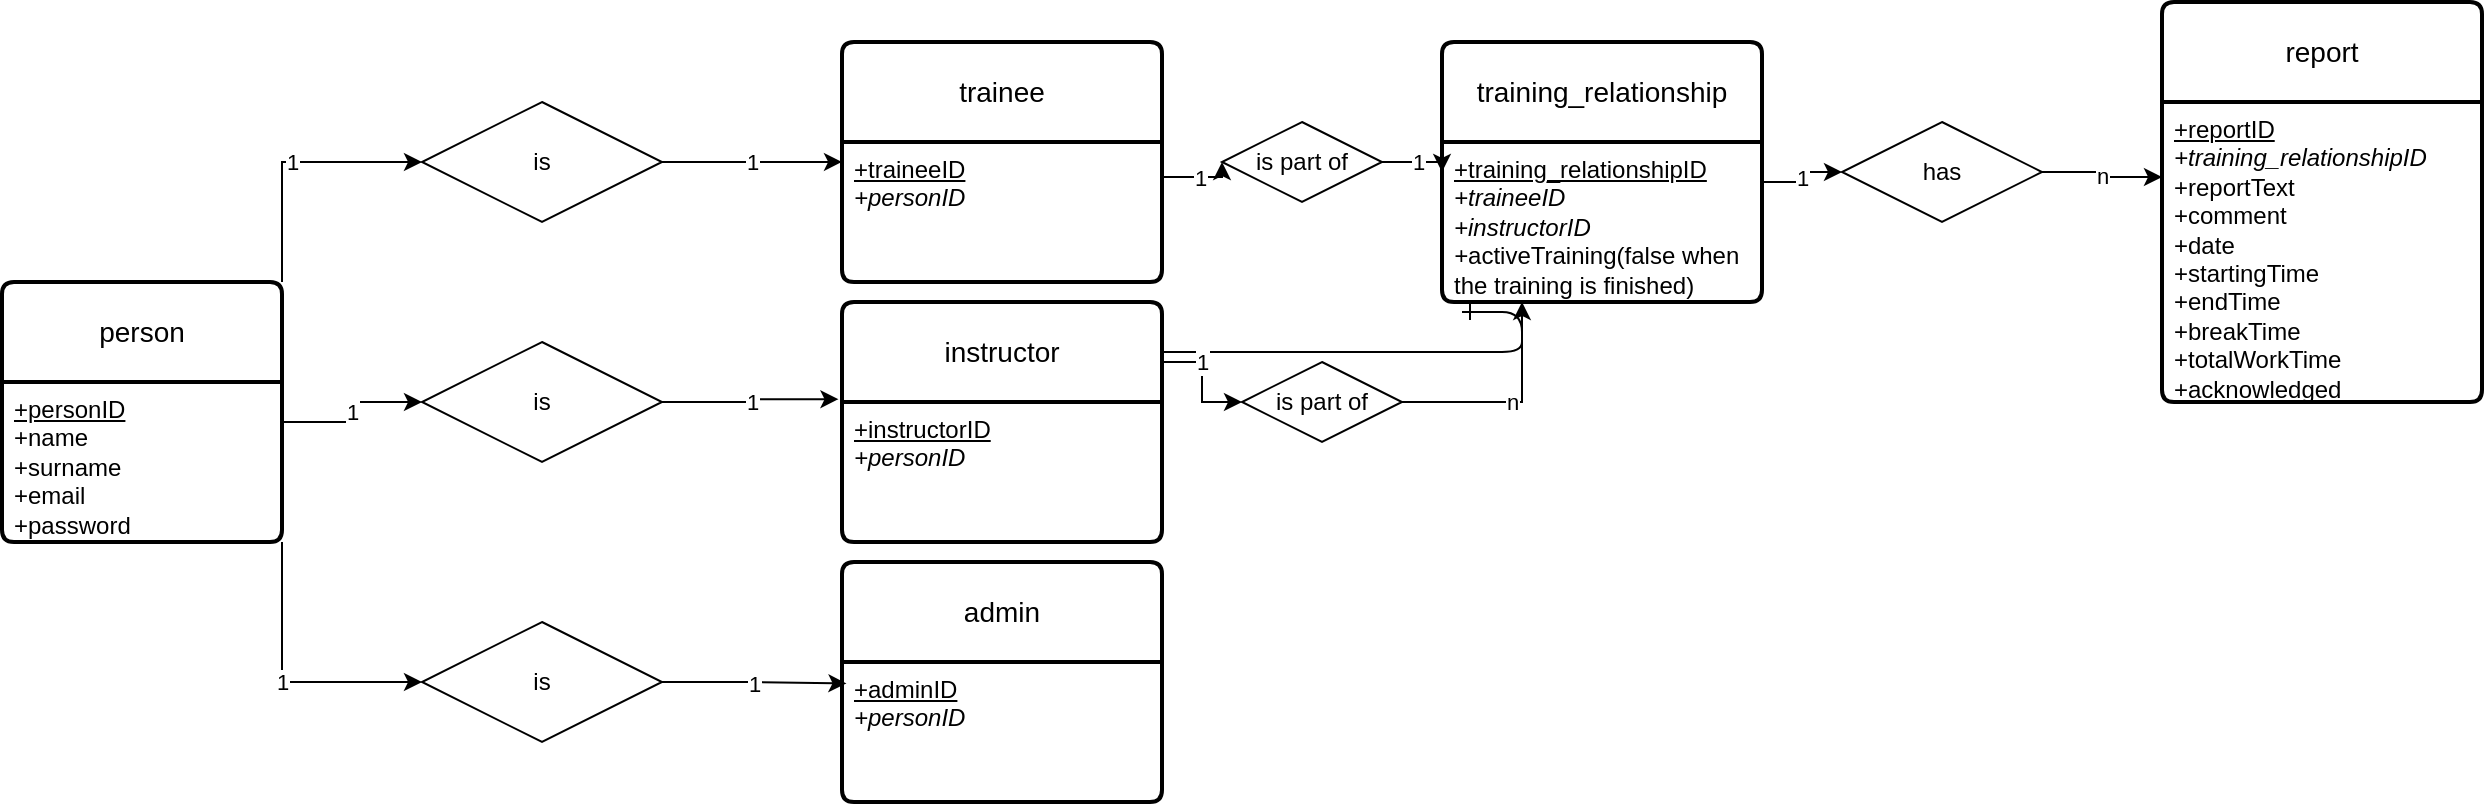 <mxfile version="24.0.7" type="github">
  <diagram id="R2lEEEUBdFMjLlhIrx00" name="Page-1">
    <mxGraphModel dx="1875" dy="664" grid="1" gridSize="10" guides="1" tooltips="1" connect="1" arrows="1" fold="1" page="1" pageScale="1" pageWidth="850" pageHeight="1100" math="0" shadow="0" extFonts="Permanent Marker^https://fonts.googleapis.com/css?family=Permanent+Marker">
      <root>
        <mxCell id="0" />
        <mxCell id="1" parent="0" />
        <mxCell id="C-vyLk0tnHw3VtMMgP7b-12" value="" style="edgeStyle=entityRelationEdgeStyle;endArrow=ERzeroToMany;startArrow=ERone;endFill=1;startFill=0;" parent="1" target="C-vyLk0tnHw3VtMMgP7b-17" edge="1">
          <mxGeometry width="100" height="100" relative="1" as="geometry">
            <mxPoint x="700" y="165" as="sourcePoint" />
            <mxPoint x="460" y="205" as="targetPoint" />
          </mxGeometry>
        </mxCell>
        <mxCell id="yFTh20599D0vbG3zgtuJ-17" value="1" style="edgeStyle=orthogonalEdgeStyle;rounded=0;orthogonalLoop=1;jettySize=auto;html=1;exitX=1;exitY=0;exitDx=0;exitDy=0;entryX=0;entryY=0.5;entryDx=0;entryDy=0;" edge="1" parent="1" source="yFTh20599D0vbG3zgtuJ-1" target="yFTh20599D0vbG3zgtuJ-14">
          <mxGeometry relative="1" as="geometry" />
        </mxCell>
        <mxCell id="yFTh20599D0vbG3zgtuJ-1" value="person" style="swimlane;childLayout=stackLayout;horizontal=1;startSize=50;horizontalStack=0;rounded=1;fontSize=14;fontStyle=0;strokeWidth=2;resizeParent=0;resizeLast=1;shadow=0;dashed=0;align=center;arcSize=4;whiteSpace=wrap;html=1;" vertex="1" parent="1">
          <mxGeometry x="-30" y="150" width="140" height="130" as="geometry" />
        </mxCell>
        <mxCell id="yFTh20599D0vbG3zgtuJ-2" value="&lt;u&gt;+personID&lt;/u&gt;&lt;br&gt;+name&lt;br&gt;+surname&lt;div&gt;+email&lt;/div&gt;&lt;div&gt;+password&lt;/div&gt;" style="align=left;strokeColor=none;fillColor=none;spacingLeft=4;fontSize=12;verticalAlign=top;resizable=0;rotatable=0;part=1;html=1;" vertex="1" parent="yFTh20599D0vbG3zgtuJ-1">
          <mxGeometry y="50" width="140" height="80" as="geometry" />
        </mxCell>
        <mxCell id="yFTh20599D0vbG3zgtuJ-4" value="trainee" style="swimlane;childLayout=stackLayout;horizontal=1;startSize=50;horizontalStack=0;rounded=1;fontSize=14;fontStyle=0;strokeWidth=2;resizeParent=0;resizeLast=1;shadow=0;dashed=0;align=center;arcSize=4;whiteSpace=wrap;html=1;" vertex="1" parent="1">
          <mxGeometry x="390" y="30" width="160" height="120" as="geometry" />
        </mxCell>
        <mxCell id="yFTh20599D0vbG3zgtuJ-5" value="&lt;u&gt;+traineeID&lt;/u&gt;&lt;div&gt;&lt;i&gt;+personID&lt;/i&gt;&lt;/div&gt;" style="align=left;strokeColor=none;fillColor=none;spacingLeft=4;fontSize=12;verticalAlign=top;resizable=0;rotatable=0;part=1;html=1;" vertex="1" parent="yFTh20599D0vbG3zgtuJ-4">
          <mxGeometry y="50" width="160" height="70" as="geometry" />
        </mxCell>
        <mxCell id="yFTh20599D0vbG3zgtuJ-23" style="edgeStyle=orthogonalEdgeStyle;rounded=0;orthogonalLoop=1;jettySize=auto;html=1;exitX=0.5;exitY=1;exitDx=0;exitDy=0;" edge="1" parent="yFTh20599D0vbG3zgtuJ-4" source="yFTh20599D0vbG3zgtuJ-5" target="yFTh20599D0vbG3zgtuJ-5">
          <mxGeometry relative="1" as="geometry" />
        </mxCell>
        <mxCell id="yFTh20599D0vbG3zgtuJ-10" value="instructor" style="swimlane;childLayout=stackLayout;horizontal=1;startSize=50;horizontalStack=0;rounded=1;fontSize=14;fontStyle=0;strokeWidth=2;resizeParent=0;resizeLast=1;shadow=0;dashed=0;align=center;arcSize=4;whiteSpace=wrap;html=1;" vertex="1" parent="1">
          <mxGeometry x="390" y="160" width="160" height="120" as="geometry" />
        </mxCell>
        <mxCell id="yFTh20599D0vbG3zgtuJ-11" value="&lt;u&gt;+instructorID&lt;/u&gt;&lt;div&gt;&lt;i&gt;+personID&lt;/i&gt;&lt;/div&gt;" style="align=left;strokeColor=none;fillColor=none;spacingLeft=4;fontSize=12;verticalAlign=top;resizable=0;rotatable=0;part=1;html=1;" vertex="1" parent="yFTh20599D0vbG3zgtuJ-10">
          <mxGeometry y="50" width="160" height="70" as="geometry" />
        </mxCell>
        <mxCell id="yFTh20599D0vbG3zgtuJ-12" value="admin" style="swimlane;childLayout=stackLayout;horizontal=1;startSize=50;horizontalStack=0;rounded=1;fontSize=14;fontStyle=0;strokeWidth=2;resizeParent=0;resizeLast=1;shadow=0;dashed=0;align=center;arcSize=4;whiteSpace=wrap;html=1;" vertex="1" parent="1">
          <mxGeometry x="390" y="290" width="160" height="120" as="geometry" />
        </mxCell>
        <mxCell id="yFTh20599D0vbG3zgtuJ-13" value="&lt;u&gt;+adminID&lt;/u&gt;&lt;div&gt;&lt;i&gt;+personID&lt;/i&gt;&lt;/div&gt;" style="align=left;strokeColor=none;fillColor=none;spacingLeft=4;fontSize=12;verticalAlign=top;resizable=0;rotatable=0;part=1;html=1;" vertex="1" parent="yFTh20599D0vbG3zgtuJ-12">
          <mxGeometry y="50" width="160" height="70" as="geometry" />
        </mxCell>
        <mxCell id="yFTh20599D0vbG3zgtuJ-14" value="is" style="shape=rhombus;perimeter=rhombusPerimeter;whiteSpace=wrap;html=1;align=center;" vertex="1" parent="1">
          <mxGeometry x="180" y="60" width="120" height="60" as="geometry" />
        </mxCell>
        <mxCell id="yFTh20599D0vbG3zgtuJ-15" value="is" style="shape=rhombus;perimeter=rhombusPerimeter;whiteSpace=wrap;html=1;align=center;" vertex="1" parent="1">
          <mxGeometry x="180" y="180" width="120" height="60" as="geometry" />
        </mxCell>
        <mxCell id="yFTh20599D0vbG3zgtuJ-16" value="is" style="shape=rhombus;perimeter=rhombusPerimeter;whiteSpace=wrap;html=1;align=center;" vertex="1" parent="1">
          <mxGeometry x="180" y="320" width="120" height="60" as="geometry" />
        </mxCell>
        <mxCell id="yFTh20599D0vbG3zgtuJ-18" value="1" style="edgeStyle=orthogonalEdgeStyle;rounded=0;orthogonalLoop=1;jettySize=auto;html=1;exitX=1;exitY=0.5;exitDx=0;exitDy=0;entryX=0;entryY=0.142;entryDx=0;entryDy=0;entryPerimeter=0;" edge="1" parent="1" source="yFTh20599D0vbG3zgtuJ-14" target="yFTh20599D0vbG3zgtuJ-5">
          <mxGeometry relative="1" as="geometry" />
        </mxCell>
        <mxCell id="yFTh20599D0vbG3zgtuJ-19" value="1" style="edgeStyle=orthogonalEdgeStyle;rounded=0;orthogonalLoop=1;jettySize=auto;html=1;exitX=1;exitY=0.25;exitDx=0;exitDy=0;entryX=0;entryY=0.5;entryDx=0;entryDy=0;" edge="1" parent="1" source="yFTh20599D0vbG3zgtuJ-2" target="yFTh20599D0vbG3zgtuJ-15">
          <mxGeometry relative="1" as="geometry" />
        </mxCell>
        <mxCell id="yFTh20599D0vbG3zgtuJ-20" value="1" style="edgeStyle=orthogonalEdgeStyle;rounded=0;orthogonalLoop=1;jettySize=auto;html=1;exitX=1;exitY=0.5;exitDx=0;exitDy=0;entryX=-0.011;entryY=0.405;entryDx=0;entryDy=0;entryPerimeter=0;" edge="1" parent="1" source="yFTh20599D0vbG3zgtuJ-15" target="yFTh20599D0vbG3zgtuJ-10">
          <mxGeometry relative="1" as="geometry" />
        </mxCell>
        <mxCell id="yFTh20599D0vbG3zgtuJ-21" value="1" style="edgeStyle=orthogonalEdgeStyle;rounded=0;orthogonalLoop=1;jettySize=auto;html=1;exitX=1;exitY=1;exitDx=0;exitDy=0;entryX=0;entryY=0.5;entryDx=0;entryDy=0;" edge="1" parent="1" source="yFTh20599D0vbG3zgtuJ-2" target="yFTh20599D0vbG3zgtuJ-16">
          <mxGeometry relative="1" as="geometry" />
        </mxCell>
        <mxCell id="yFTh20599D0vbG3zgtuJ-22" value="1" style="edgeStyle=orthogonalEdgeStyle;rounded=0;orthogonalLoop=1;jettySize=auto;html=1;exitX=1;exitY=0.5;exitDx=0;exitDy=0;entryX=0.014;entryY=0.153;entryDx=0;entryDy=0;entryPerimeter=0;" edge="1" parent="1" source="yFTh20599D0vbG3zgtuJ-16" target="yFTh20599D0vbG3zgtuJ-13">
          <mxGeometry relative="1" as="geometry" />
        </mxCell>
        <mxCell id="yFTh20599D0vbG3zgtuJ-30" value="training_relationship" style="swimlane;childLayout=stackLayout;horizontal=1;startSize=50;horizontalStack=0;rounded=1;fontSize=14;fontStyle=0;strokeWidth=2;resizeParent=0;resizeLast=1;shadow=0;dashed=0;align=center;arcSize=4;whiteSpace=wrap;html=1;" vertex="1" parent="1">
          <mxGeometry x="690" y="30" width="160" height="130" as="geometry" />
        </mxCell>
        <mxCell id="yFTh20599D0vbG3zgtuJ-31" value="&lt;u&gt;+training_relationshipID&lt;/u&gt;&lt;div&gt;&lt;i&gt;+traineeID&lt;/i&gt;&lt;/div&gt;&lt;div&gt;&lt;i&gt;+instructorID&lt;/i&gt;&lt;/div&gt;&lt;div&gt;&lt;i&gt;+&lt;/i&gt;activeTraining(false when&lt;/div&gt;&lt;div&gt;the training is finished)&lt;/div&gt;" style="align=left;strokeColor=none;fillColor=none;spacingLeft=4;fontSize=12;verticalAlign=top;resizable=0;rotatable=0;part=1;html=1;" vertex="1" parent="yFTh20599D0vbG3zgtuJ-30">
          <mxGeometry y="50" width="160" height="80" as="geometry" />
        </mxCell>
        <mxCell id="yFTh20599D0vbG3zgtuJ-38" value="1" style="edgeStyle=orthogonalEdgeStyle;rounded=0;orthogonalLoop=1;jettySize=auto;html=1;exitX=1;exitY=0.5;exitDx=0;exitDy=0;entryX=0;entryY=0.5;entryDx=0;entryDy=0;" edge="1" parent="1" source="yFTh20599D0vbG3zgtuJ-33" target="yFTh20599D0vbG3zgtuJ-30">
          <mxGeometry relative="1" as="geometry" />
        </mxCell>
        <mxCell id="yFTh20599D0vbG3zgtuJ-33" value="is part of&lt;span style=&quot;color: rgba(0, 0, 0, 0); font-family: monospace; font-size: 0px; text-align: start; text-wrap: nowrap;&quot;&gt;%3CmxGraphModel%3E%3Croot%3E%3CmxCell%20id%3D%220%22%2F%3E%3CmxCell%20id%3D%221%22%20parent%3D%220%22%2F%3E%3CmxCell%20id%3D%222%22%20value%3D%22ist%22%20style%3D%22shape%3Drhombus%3Bperimeter%3DrhombusPerimeter%3BwhiteSpace%3Dwrap%3Bhtml%3D1%3Balign%3Dcenter%3B%22%20vertex%3D%221%22%20parent%3D%221%22%3E%3CmxGeometry%20x%3D%22180%22%20y%3D%2260%22%20width%3D%22120%22%20height%3D%2260%22%20as%3D%22geometry%22%2F%3E%3C%2FmxCell%3E%3C%2Froot%3E%3C%2FmxGraphModel%3E&lt;/span&gt;" style="shape=rhombus;perimeter=rhombusPerimeter;whiteSpace=wrap;html=1;align=center;" vertex="1" parent="1">
          <mxGeometry x="580" y="70" width="80" height="40" as="geometry" />
        </mxCell>
        <mxCell id="yFTh20599D0vbG3zgtuJ-36" value="n" style="edgeStyle=orthogonalEdgeStyle;rounded=0;orthogonalLoop=1;jettySize=auto;html=1;exitX=1;exitY=0.5;exitDx=0;exitDy=0;entryX=0.25;entryY=1;entryDx=0;entryDy=0;" edge="1" parent="1" source="yFTh20599D0vbG3zgtuJ-34" target="yFTh20599D0vbG3zgtuJ-31">
          <mxGeometry relative="1" as="geometry" />
        </mxCell>
        <mxCell id="yFTh20599D0vbG3zgtuJ-34" value="is part of&lt;span style=&quot;color: rgba(0, 0, 0, 0); font-family: monospace; font-size: 0px; text-align: start; text-wrap: nowrap;&quot;&gt;%3CmxGraphModel%3E%3Croot%3E%3CmxCell%20id%3D%220%22%2F%3E%3CmxCell%20id%3D%221%22%20parent%3D%220%22%2F%3E%3CmxCell%20id%3D%222%22%20value%3D%22ist%22%20style%3D%22shape%3Drhombus%3Bperimeter%3DrhombusPerimeter%3BwhiteSpace%3Dwrap%3Bhtml%3D1%3Balign%3Dcenter%3B%22%20vertex%3D%221%22%20parent%3D%221%22%3E%3CmxGeometry%20x%3D%22180%22%20y%3D%2260%22%20width%3D%22120%22%20height%3D%2260%22%20as%3D%22geometry%22%2F%3E%3C%2FmxCell%3E%3C%2Froot%3E%3C%2FmxGraphModel%3E&lt;/span&gt;" style="shape=rhombus;perimeter=rhombusPerimeter;whiteSpace=wrap;html=1;align=center;" vertex="1" parent="1">
          <mxGeometry x="590" y="190" width="80" height="40" as="geometry" />
        </mxCell>
        <mxCell id="yFTh20599D0vbG3zgtuJ-35" value="1" style="edgeStyle=orthogonalEdgeStyle;rounded=0;orthogonalLoop=1;jettySize=auto;html=1;exitX=1;exitY=0;exitDx=0;exitDy=0;entryX=0;entryY=0.5;entryDx=0;entryDy=0;" edge="1" parent="1" source="yFTh20599D0vbG3zgtuJ-11" target="yFTh20599D0vbG3zgtuJ-34">
          <mxGeometry relative="1" as="geometry" />
        </mxCell>
        <mxCell id="yFTh20599D0vbG3zgtuJ-37" value="1" style="edgeStyle=orthogonalEdgeStyle;rounded=0;orthogonalLoop=1;jettySize=auto;html=1;exitX=1;exitY=0.25;exitDx=0;exitDy=0;entryX=0;entryY=0.5;entryDx=0;entryDy=0;" edge="1" parent="1" source="yFTh20599D0vbG3zgtuJ-5" target="yFTh20599D0vbG3zgtuJ-33">
          <mxGeometry relative="1" as="geometry" />
        </mxCell>
        <mxCell id="yFTh20599D0vbG3zgtuJ-39" value="report" style="swimlane;childLayout=stackLayout;horizontal=1;startSize=50;horizontalStack=0;rounded=1;fontSize=14;fontStyle=0;strokeWidth=2;resizeParent=0;resizeLast=1;shadow=0;dashed=0;align=center;arcSize=4;whiteSpace=wrap;html=1;" vertex="1" parent="1">
          <mxGeometry x="1050" y="10" width="160" height="200" as="geometry" />
        </mxCell>
        <mxCell id="yFTh20599D0vbG3zgtuJ-40" value="&lt;u&gt;+reportID&lt;/u&gt;&lt;div&gt;&lt;i&gt;+training_relationshipID&lt;/i&gt;&lt;/div&gt;&lt;div&gt;+reportText&lt;/div&gt;&lt;div&gt;+comment&lt;/div&gt;&lt;div&gt;+date&lt;/div&gt;&lt;div&gt;+startingTime&lt;/div&gt;&lt;div&gt;+endTime&lt;/div&gt;&lt;div&gt;+breakTime&lt;/div&gt;&lt;div&gt;+totalWorkTime&lt;/div&gt;&lt;div&gt;+acknowledged&lt;/div&gt;" style="align=left;strokeColor=none;fillColor=none;spacingLeft=4;fontSize=12;verticalAlign=top;resizable=0;rotatable=0;part=1;html=1;" vertex="1" parent="yFTh20599D0vbG3zgtuJ-39">
          <mxGeometry y="50" width="160" height="150" as="geometry" />
        </mxCell>
        <mxCell id="yFTh20599D0vbG3zgtuJ-46" value="n" style="edgeStyle=orthogonalEdgeStyle;rounded=0;orthogonalLoop=1;jettySize=auto;html=1;exitX=1;exitY=0.5;exitDx=0;exitDy=0;entryX=0;entryY=0.25;entryDx=0;entryDy=0;" edge="1" parent="1" source="yFTh20599D0vbG3zgtuJ-44" target="yFTh20599D0vbG3zgtuJ-40">
          <mxGeometry relative="1" as="geometry" />
        </mxCell>
        <mxCell id="yFTh20599D0vbG3zgtuJ-44" value="has" style="shape=rhombus;perimeter=rhombusPerimeter;whiteSpace=wrap;html=1;align=center;" vertex="1" parent="1">
          <mxGeometry x="890" y="70" width="100" height="50" as="geometry" />
        </mxCell>
        <mxCell id="yFTh20599D0vbG3zgtuJ-45" value="1" style="edgeStyle=orthogonalEdgeStyle;rounded=0;orthogonalLoop=1;jettySize=auto;html=1;exitX=1;exitY=0.25;exitDx=0;exitDy=0;entryX=0;entryY=0.5;entryDx=0;entryDy=0;" edge="1" parent="1" source="yFTh20599D0vbG3zgtuJ-31" target="yFTh20599D0vbG3zgtuJ-44">
          <mxGeometry relative="1" as="geometry" />
        </mxCell>
      </root>
    </mxGraphModel>
  </diagram>
</mxfile>
